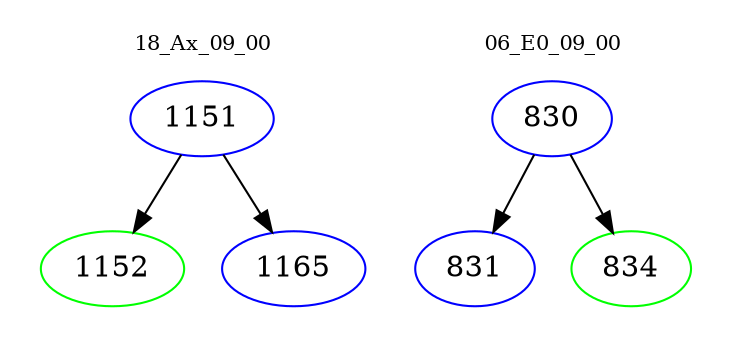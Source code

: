 digraph{
subgraph cluster_0 {
color = white
label = "18_Ax_09_00";
fontsize=10;
T0_1151 [label="1151", color="blue"]
T0_1151 -> T0_1152 [color="black"]
T0_1152 [label="1152", color="green"]
T0_1151 -> T0_1165 [color="black"]
T0_1165 [label="1165", color="blue"]
}
subgraph cluster_1 {
color = white
label = "06_E0_09_00";
fontsize=10;
T1_830 [label="830", color="blue"]
T1_830 -> T1_831 [color="black"]
T1_831 [label="831", color="blue"]
T1_830 -> T1_834 [color="black"]
T1_834 [label="834", color="green"]
}
}
